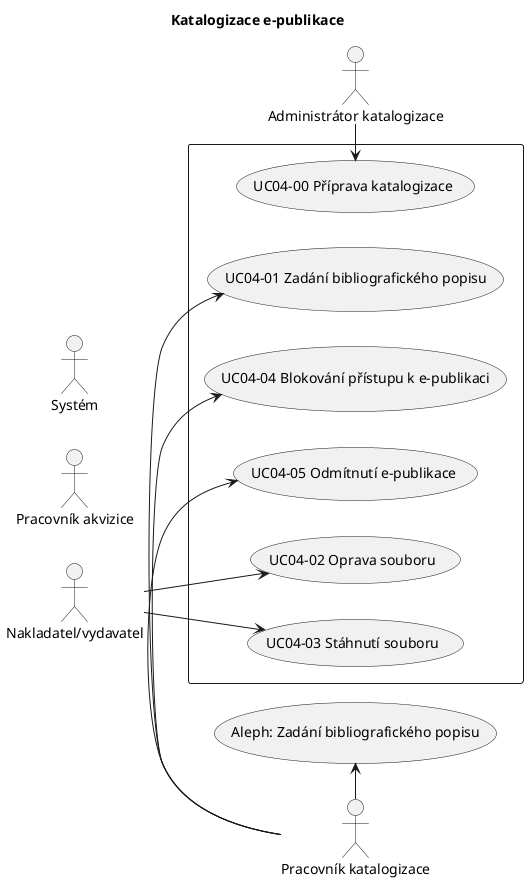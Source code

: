 @startuml
left to right direction
title Katalogizace e-publikace

skinparam packageStyle rect

actor :Nakladatel/vydavatel: as nakl
actor :Pracovník akvizice: as akv
actor :Pracovník katalogizace: as kat
actor :Administrátor katalogizace: as admKat
actor :Systém: as sys

rectangle  {
	   :admKat: -left-> (UC04-00 Příprava katalogizace)
	   :kat: -left-> (UC04-01 Zadání bibliografického popisu)
	   :nakl: --> (UC04-02 Oprava souboru)
	   :nakl: --> (UC04-03 Stáhnutí souboru)
	   :kat: -left-> (UC04-04 Blokování přístupu k e-publikaci)
	   :kat: -left-> (UC04-05 Odmítnutí e-publikace)
}
:kat: -left-> (Aleph: Zadání bibliografického popisu)
@enduml